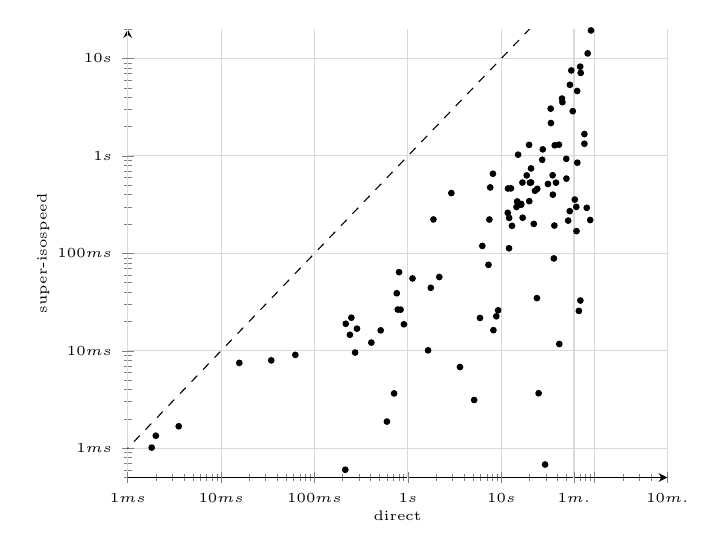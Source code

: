 \begin{tikzpicture}
\begin{axis}[
	font = \tiny,
	axis lines = left,
	axis lines = left,
	grid = major,
	grid style = {draw=gray!30},
	xmode = log,
	ymode = log,
	ymin = 0.5,
	ymax = 20000,
	xmin = 1,
	xmax = 600000,
	xlabel = {direct},
	ylabel = {super-isospeed},
	label shift = {-6pt},
	% log ticks with fixed point,
	xtick = {0.1, 1, 10, 100, 1000, 10000, 100000, 1000000, 10000000},
	ytick = {0.1, 1, 10, 100, 1000, 10000, 100000, 1000000, 10000000},
	xticklabels = \empty,
	yticklabels = \empty,
	extra x ticks = {0.1, 1, 10, 100, 1000, 10000, 60000, 600000, 1800000, 3600000},
	extra x tick labels = {$100 {\mu}s$, $1 ms$, $10 ms$, $100 ms$, $1 s$, $10 s$, $1 m.$, $10 m.$, $30 m.$, $1 h$},
	extra y ticks = {0.1, 1, 10, 100, 1000, 10000, 60000, 600000, 1800000, 3600000},
	extra y tick labels = {$100 {\mu}s$, $1 ms$, $10 ms$, $100 ms$, $1 s$, $10 s$, $1 m.$, $10 m.$, $30 m.$, $1 h$},
]
	\addplot [only marks, mark size=1pt] coordinates {
		(29449.079, 0.68)
		(14560.472, 299.172)
		(19856.56, 1298.724)
		(8842.377, 22.586)
		(239.447, 14.595)
		(1759.701, 44.288)
		(779.608, 26.504)
		(248.162, 21.845)
		(38548.195, 531.791)
		(20834.667, 534.317)
		(7611.464, 475.12)
		(272.371, 9.595)
		(22292.072, 200.67)
		(70319.501, 32.816)
		(11795.243, 463.337)
		(804.817, 64.145)
		(67714.817, 25.654)
		(9260.07, 26.016)
		(70870.228, 7119.132)
		(41457.506, 1304.504)
		(63894.237, 169.151)
		(1645.237, 10.099)
		(37377.938, 1284.697)
		(56227.112, 7543.632)
		(5919.279, 21.724)
		(34.422, 7.976)
		(11729.604, 260.338)
		(406.096, 12.144)
		(44692.628, 3880.829)
		(82294.302, 293.122)
		(61300.004, 356.735)
		(6267.376, 119.177)
		(35471.532, 633.607)
		(19952.113, 343.557)
		(41842.096, 11.74)
		(5126.142, 3.125)
		(18733.017, 631.23)
		(2.001, 1.343)
		(20820.072, 744.255)
		(12704.917, 464.43)
		(27442.219, 913.265)
		(58273.014, 2880.858)
		(16342.184, 321.575)
		(22992.949, 438.917)
		(760.834, 38.965)
		(13018.876, 191.67)
		(14802.055, 341.014)
		(15.662, 7.508)
		(835.157, 26.43)
		(62.386, 9.077)
		(45148.395, 3563.281)
		(3.52, 1.679)
		(906.421, 18.712)
		(16306.022, 315.353)
		(54369.271, 5372.53)
		(2921.417, 415.811)
		(7461.328, 222.46)
		(2169.474, 57.204)
		(16845.254, 533.266)
		(8235.593, 16.281)
		(65004.001, 4642.322)
		(37039.614, 193.048)
		(216.299, 18.937)
		(1121.376, 55.272)
		(1.806, 1.014)
		(34043.643, 2175.615)
		(213.672, 0.601)
		(84108.136, 11283.803)
		(52034.556, 217.0)
		(12106.331, 112.811)
		(596.058, 1.877)
		(49810.515, 585.419)
		(8137.497, 656.407)
		(511.819, 16.209)
		(24091.721, 34.718)
		(70006.776, 8249.318)
		(77637.074, 1677.655)
		(65233.266, 852.072)
		(89532.567, 219.877)
		(31613.659, 515.449)
		(35688.442, 400.447)
		(1878.697, 222.837)
		(24304.109, 459.815)
		(12142.403, 231.065)
		(25112.634, 3.666)
		(77629.11, 1333.044)
		(16941.673, 232.098)
		(284.968, 16.877)
		(33802.633, 3059.926)
		(27811.364, 1167.651)
		(15138.975, 1030.608)
		(54142.253, 271.245)
		(7295.335, 76.25)
		(3612.572, 6.809)
		(711.928, 3.651)
		(20278.578, 531.254)
		(63614.012, 300.201)
		(36571.581, 88.677)
		(49638.55, 933.986)
		(91293.876, 19422.672)
	};
	\addplot+ [mark=none, black, dashed, domain=0.5:600000] {x};
\end{axis}
\end{tikzpicture}
